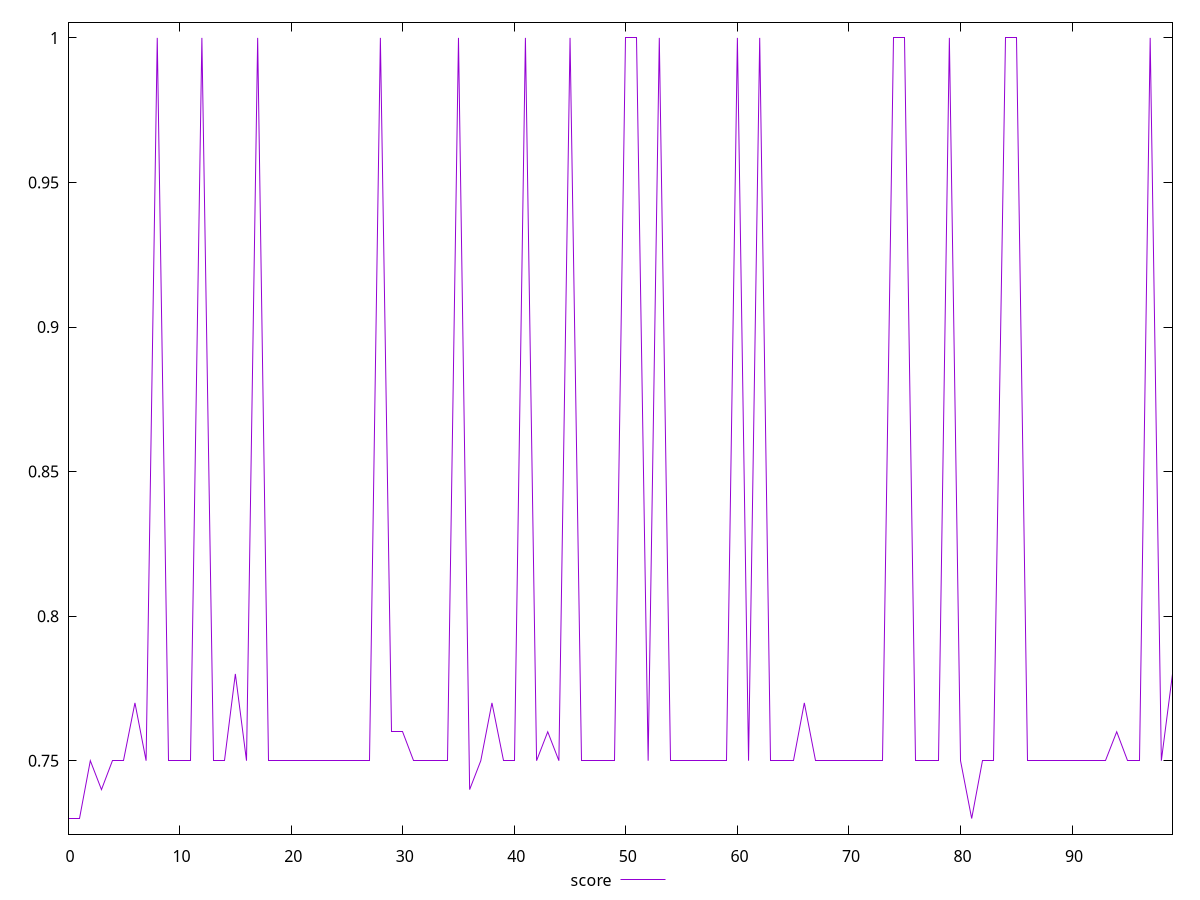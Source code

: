reset

$score <<EOF
0 0.73
1 0.73
2 0.75
3 0.74
4 0.75
5 0.75
6 0.77
7 0.75
8 1
9 0.75
10 0.75
11 0.75
12 1
13 0.75
14 0.75
15 0.78
16 0.75
17 1
18 0.75
19 0.75
20 0.75
21 0.75
22 0.75
23 0.75
24 0.75
25 0.75
26 0.75
27 0.75
28 1
29 0.76
30 0.76
31 0.75
32 0.75
33 0.75
34 0.75
35 1
36 0.74
37 0.75
38 0.77
39 0.75
40 0.75
41 1
42 0.75
43 0.76
44 0.75
45 1
46 0.75
47 0.75
48 0.75
49 0.75
50 1
51 1
52 0.75
53 1
54 0.75
55 0.75
56 0.75
57 0.75
58 0.75
59 0.75
60 1
61 0.75
62 1
63 0.75
64 0.75
65 0.75
66 0.77
67 0.75
68 0.75
69 0.75
70 0.75
71 0.75
72 0.75
73 0.75
74 1
75 1
76 0.75
77 0.75
78 0.75
79 1
80 0.75
81 0.73
82 0.75
83 0.75
84 1
85 1
86 0.75
87 0.75
88 0.75
89 0.75
90 0.75
91 0.75
92 0.75
93 0.75
94 0.76
95 0.75
96 0.75
97 1
98 0.75
99 0.78
EOF

set key outside below
set xrange [0:99]
set yrange [0.7246:1.0054]
set trange [0.7246:1.0054]
set terminal svg size 640, 500 enhanced background rgb 'white'
set output "report_00019_2021-02-10T18-14-37.922Z//uses-rel-preconnect/samples/pages/score/values.svg"

plot $score title "score" with line

reset
